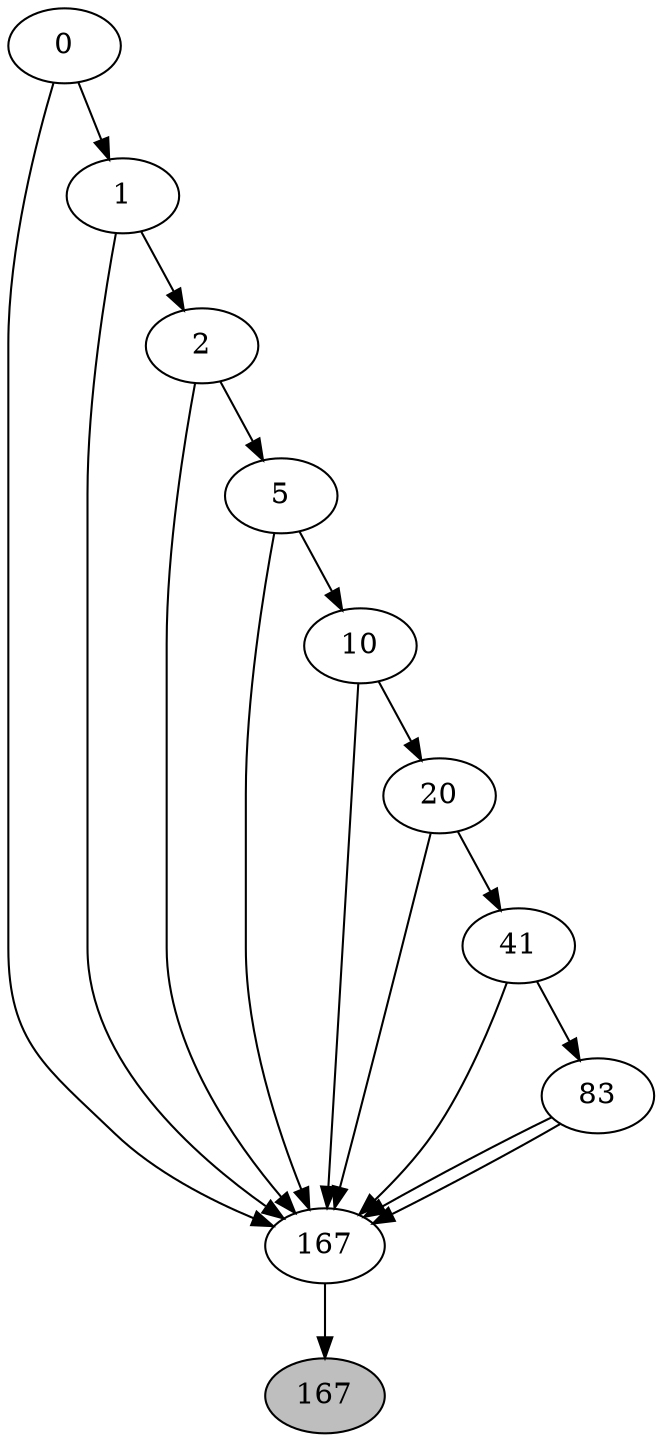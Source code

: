 digraph {
	node[style=filled, fillcolor=white];
	n0x600000506640 -> n0x6000005019c0
	n0x600000506640 -> n0x600000578e20
	n0x600000506640[label="0"]
	{rank = same; n0x600000506640; }
	n0x600000578e20 -> n0x600000501940
	n0x600000578e20 -> n0x6000005019c0
	n0x600000578e20[label="1"]
	{rank = same; n0x600000578e20; }
	n0x600000501940 -> n0x6000005019c0
	n0x600000501940 -> n0x600000514060
	n0x600000501940[label="2"]
	{rank = same; n0x600000501940; }
	n0x600000514060 -> n0x600000506c20
	n0x600000514060 -> n0x6000005019c0
	n0x600000514060[label="5"]
	{rank = same; n0x600000514060; }
	n0x600000506c20 -> n0x600000506b20
	n0x600000506c20 -> n0x6000005019c0
	n0x600000506c20[label="10"]
	{rank = same; n0x600000506c20; }
	n0x600000506b20 -> n0x6000005019c0
	n0x600000506b20 -> n0x600000578ec0
	n0x600000506b20[label="20"]
	{rank = same; n0x600000506b20; }
	n0x600000578ec0 -> n0x6000005019c0
	n0x600000578ec0 -> n0x600000517da0
	n0x600000578ec0[label="41"]
	{rank = same; n0x600000578ec0; }
	n0x600000517da0 -> n0x6000005019c0
	n0x600000517da0 -> n0x6000005019c0
	n0x600000517da0[label="83"]
	{rank = same; n0x600000517da0; }
	n0x6000005019c0[label="167"]
	{rank = same; n0x6000005019c0; }
n0x6000005019c0 -> n0x600000506be0;
subgraph RBTree0x600000506be0 {

	n0x600000506be0 [label="167", color=black, fillcolor="#bebebe", style=filled];

}
}